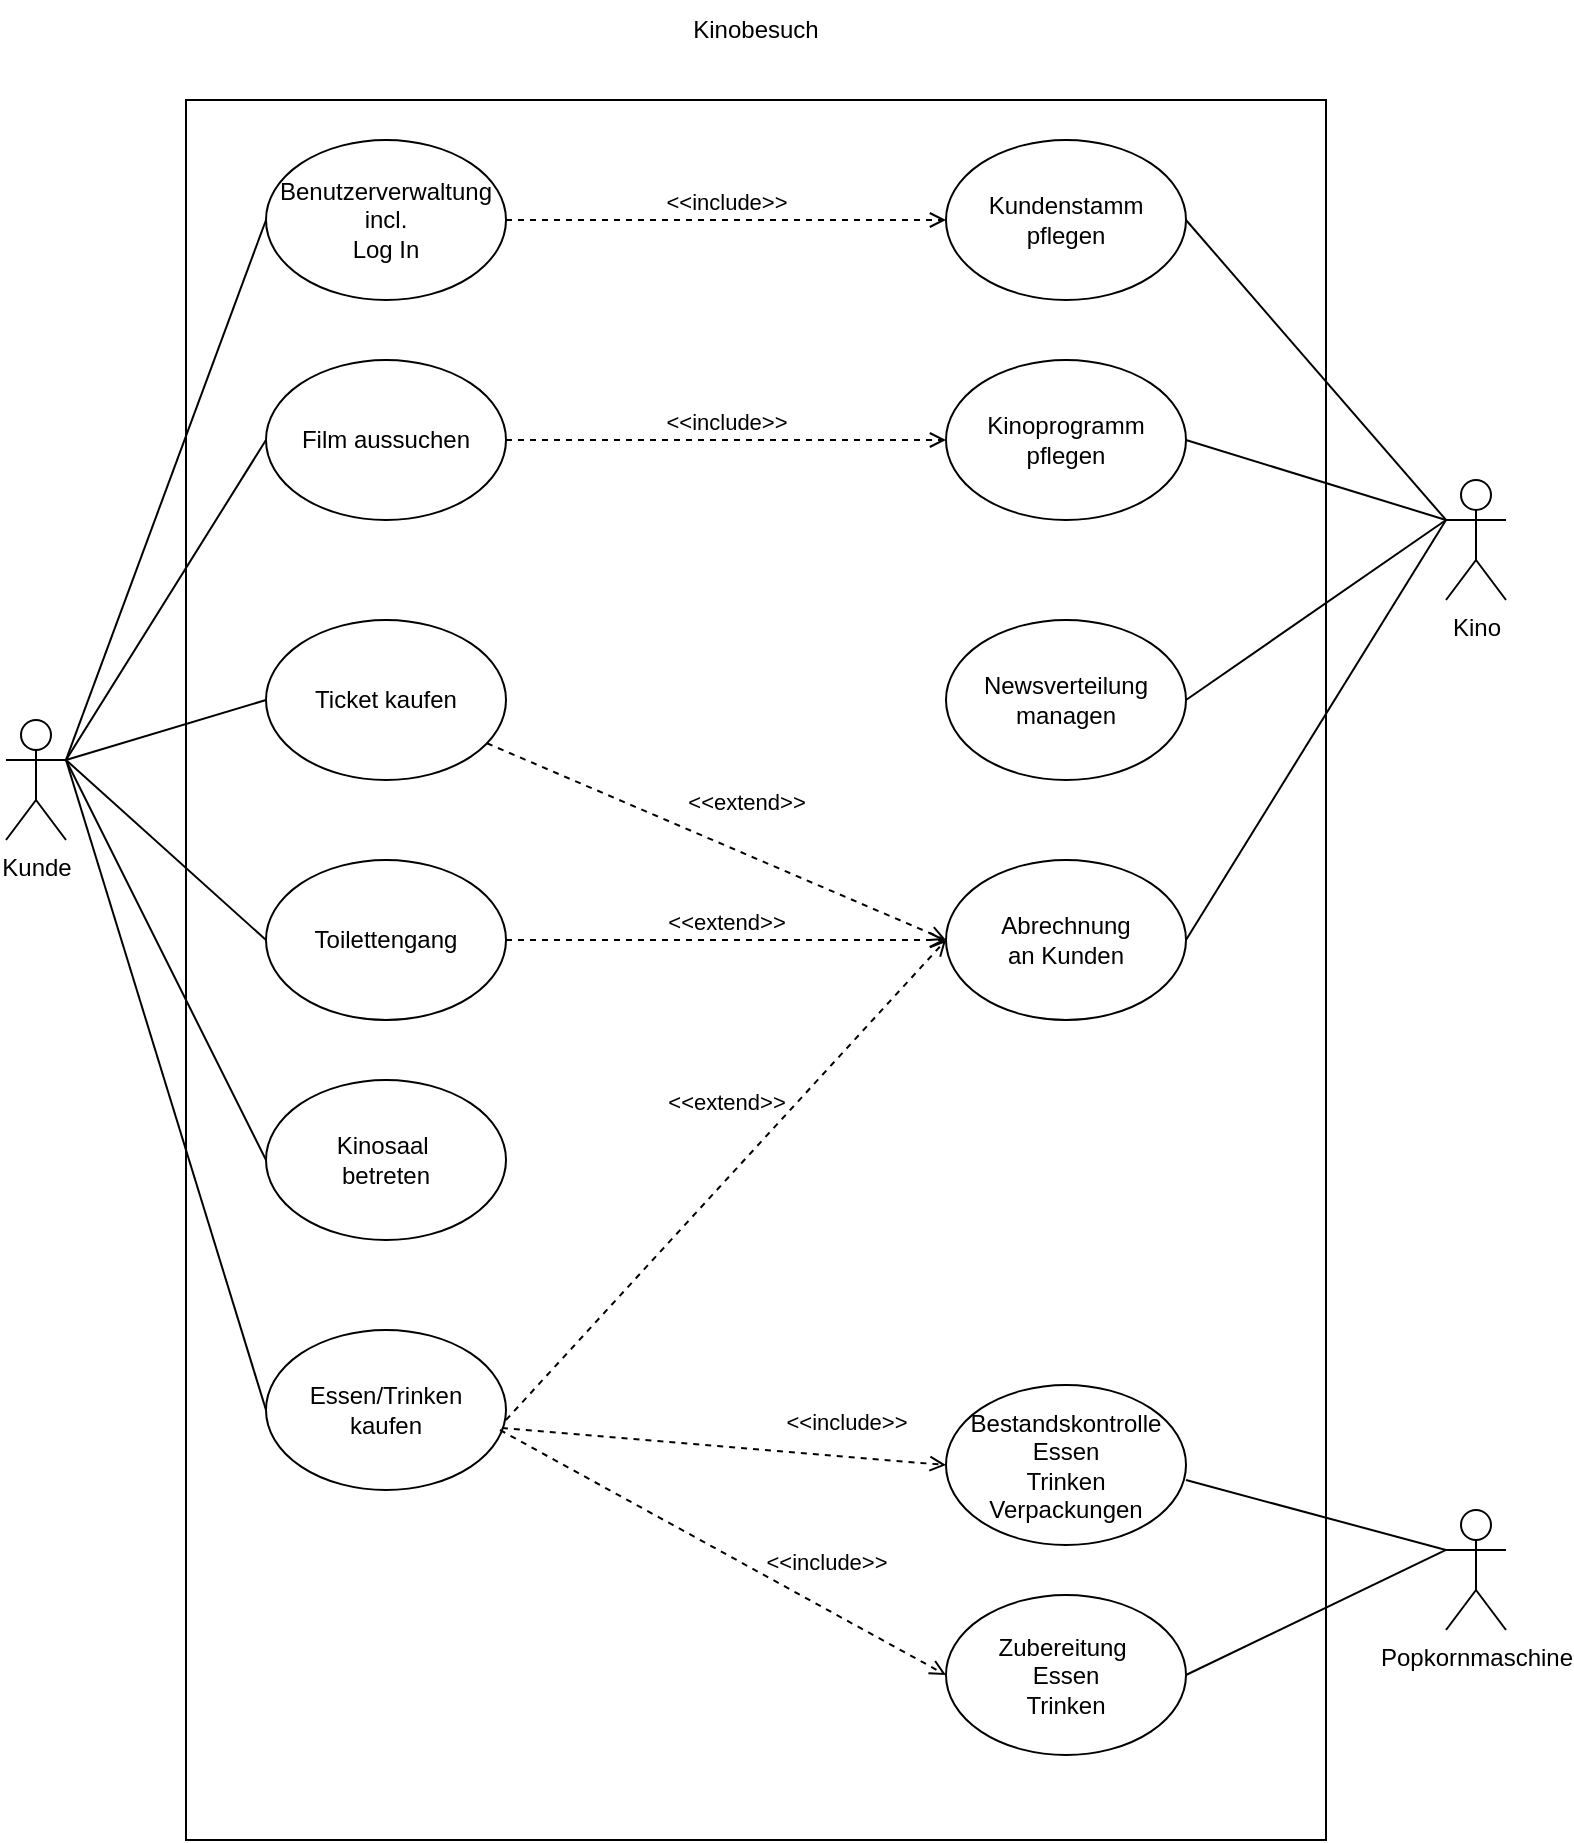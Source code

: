 <mxfile version="24.0.7" type="device">
  <diagram name="Seite-1" id="pG1i7imrexu9rzgJs3JK">
    <mxGraphModel dx="1434" dy="746" grid="1" gridSize="10" guides="1" tooltips="1" connect="1" arrows="1" fold="1" page="1" pageScale="1" pageWidth="827" pageHeight="1169" math="0" shadow="0">
      <root>
        <mxCell id="0" />
        <mxCell id="1" parent="0" />
        <mxCell id="DaeVsZV7c522DMW-jx14-17" value="" style="rounded=0;whiteSpace=wrap;html=1;" parent="1" vertex="1">
          <mxGeometry x="120" y="60" width="570" height="870" as="geometry" />
        </mxCell>
        <mxCell id="DaeVsZV7c522DMW-jx14-1" value="Kunde" style="shape=umlActor;verticalLabelPosition=bottom;verticalAlign=top;html=1;outlineConnect=0;" parent="1" vertex="1">
          <mxGeometry x="30" y="370" width="30" height="60" as="geometry" />
        </mxCell>
        <mxCell id="DaeVsZV7c522DMW-jx14-2" value="Kino" style="shape=umlActor;verticalLabelPosition=bottom;verticalAlign=top;html=1;outlineConnect=0;" parent="1" vertex="1">
          <mxGeometry x="750" y="250" width="30" height="60" as="geometry" />
        </mxCell>
        <mxCell id="DaeVsZV7c522DMW-jx14-3" value="Popkornmaschine" style="shape=umlActor;verticalLabelPosition=bottom;verticalAlign=top;html=1;outlineConnect=0;" parent="1" vertex="1">
          <mxGeometry x="750" y="765" width="30" height="60" as="geometry" />
        </mxCell>
        <mxCell id="DaeVsZV7c522DMW-jx14-6" value="Ticket kaufen" style="ellipse;whiteSpace=wrap;html=1;" parent="1" vertex="1">
          <mxGeometry x="160" y="320" width="120" height="80" as="geometry" />
        </mxCell>
        <mxCell id="DaeVsZV7c522DMW-jx14-7" value="Film aussuchen" style="ellipse;whiteSpace=wrap;html=1;" parent="1" vertex="1">
          <mxGeometry x="160" y="190" width="120" height="80" as="geometry" />
        </mxCell>
        <mxCell id="DaeVsZV7c522DMW-jx14-8" value="Toilettengang" style="ellipse;whiteSpace=wrap;html=1;" parent="1" vertex="1">
          <mxGeometry x="160" y="440" width="120" height="80" as="geometry" />
        </mxCell>
        <mxCell id="DaeVsZV7c522DMW-jx14-9" value="Kinosaal&amp;nbsp;&lt;br&gt;betreten" style="ellipse;whiteSpace=wrap;html=1;" parent="1" vertex="1">
          <mxGeometry x="160" y="550" width="120" height="80" as="geometry" />
        </mxCell>
        <mxCell id="DaeVsZV7c522DMW-jx14-10" value="Kinoprogramm&lt;br&gt;pflegen" style="ellipse;whiteSpace=wrap;html=1;" parent="1" vertex="1">
          <mxGeometry x="500" y="190" width="120" height="80" as="geometry" />
        </mxCell>
        <mxCell id="DaeVsZV7c522DMW-jx14-11" value="Kundenstamm pflegen" style="ellipse;whiteSpace=wrap;html=1;" parent="1" vertex="1">
          <mxGeometry x="500" y="80" width="120" height="80" as="geometry" />
        </mxCell>
        <mxCell id="DaeVsZV7c522DMW-jx14-12" value="Newsverteilung&lt;br&gt;managen" style="ellipse;whiteSpace=wrap;html=1;" parent="1" vertex="1">
          <mxGeometry x="500" y="320" width="120" height="80" as="geometry" />
        </mxCell>
        <mxCell id="DaeVsZV7c522DMW-jx14-13" value="Bestandskontrolle&lt;br&gt;Essen&lt;br&gt;Trinken&lt;br&gt;Verpackungen" style="ellipse;whiteSpace=wrap;html=1;" parent="1" vertex="1">
          <mxGeometry x="500" y="702.5" width="120" height="80" as="geometry" />
        </mxCell>
        <mxCell id="DaeVsZV7c522DMW-jx14-14" value="Zubereitung&amp;nbsp;&lt;br&gt;Essen&lt;br&gt;Trinken" style="ellipse;whiteSpace=wrap;html=1;" parent="1" vertex="1">
          <mxGeometry x="500" y="807.5" width="120" height="80" as="geometry" />
        </mxCell>
        <mxCell id="DaeVsZV7c522DMW-jx14-15" value="Essen/Trinken&lt;br&gt;kaufen" style="ellipse;whiteSpace=wrap;html=1;" parent="1" vertex="1">
          <mxGeometry x="160" y="675" width="120" height="80" as="geometry" />
        </mxCell>
        <mxCell id="DaeVsZV7c522DMW-jx14-16" value="Abrechnung&lt;br&gt;an Kunden" style="ellipse;whiteSpace=wrap;html=1;" parent="1" vertex="1">
          <mxGeometry x="500" y="440" width="120" height="80" as="geometry" />
        </mxCell>
        <mxCell id="DaeVsZV7c522DMW-jx14-18" value="Kinobesuch" style="text;html=1;align=center;verticalAlign=middle;whiteSpace=wrap;rounded=0;" parent="1" vertex="1">
          <mxGeometry x="375" y="10" width="60" height="30" as="geometry" />
        </mxCell>
        <mxCell id="DaeVsZV7c522DMW-jx14-19" value="Benutzerverwaltung&lt;br&gt;incl.&lt;br&gt;Log In" style="ellipse;whiteSpace=wrap;html=1;" parent="1" vertex="1">
          <mxGeometry x="160" y="80" width="120" height="80" as="geometry" />
        </mxCell>
        <mxCell id="DaeVsZV7c522DMW-jx14-20" value="&amp;lt;&amp;lt;include&amp;gt;&amp;gt;" style="html=1;verticalAlign=bottom;labelBackgroundColor=none;endArrow=open;endFill=0;dashed=1;rounded=0;exitX=0.983;exitY=0.613;exitDx=0;exitDy=0;exitPerimeter=0;entryX=0;entryY=0.5;entryDx=0;entryDy=0;" parent="1" source="DaeVsZV7c522DMW-jx14-15" target="DaeVsZV7c522DMW-jx14-13" edge="1">
          <mxGeometry x="0.543" y="8" width="160" relative="1" as="geometry">
            <mxPoint x="330" y="660" as="sourcePoint" />
            <mxPoint x="490" y="660" as="targetPoint" />
            <mxPoint as="offset" />
          </mxGeometry>
        </mxCell>
        <mxCell id="DaeVsZV7c522DMW-jx14-21" value="&amp;lt;&amp;lt;include&amp;gt;&amp;gt;" style="html=1;verticalAlign=bottom;labelBackgroundColor=none;endArrow=open;endFill=0;dashed=1;rounded=0;exitX=0.975;exitY=0.625;exitDx=0;exitDy=0;exitPerimeter=0;entryX=0;entryY=0.5;entryDx=0;entryDy=0;" parent="1" source="DaeVsZV7c522DMW-jx14-15" target="DaeVsZV7c522DMW-jx14-14" edge="1">
          <mxGeometry x="0.407" y="13" width="160" relative="1" as="geometry">
            <mxPoint x="330" y="660" as="sourcePoint" />
            <mxPoint x="490" y="660" as="targetPoint" />
            <mxPoint as="offset" />
          </mxGeometry>
        </mxCell>
        <mxCell id="DaeVsZV7c522DMW-jx14-22" value="&amp;lt;&amp;lt;include&amp;gt;&amp;gt;" style="html=1;verticalAlign=bottom;labelBackgroundColor=none;endArrow=open;endFill=0;dashed=1;rounded=0;exitX=1;exitY=0.5;exitDx=0;exitDy=0;entryX=0;entryY=0.5;entryDx=0;entryDy=0;" parent="1" source="DaeVsZV7c522DMW-jx14-19" target="DaeVsZV7c522DMW-jx14-11" edge="1">
          <mxGeometry width="160" relative="1" as="geometry">
            <mxPoint x="330" y="360" as="sourcePoint" />
            <mxPoint x="490" y="360" as="targetPoint" />
          </mxGeometry>
        </mxCell>
        <mxCell id="DaeVsZV7c522DMW-jx14-23" value="&amp;lt;&amp;lt;include&amp;gt;&amp;gt;" style="html=1;verticalAlign=bottom;labelBackgroundColor=none;endArrow=open;endFill=0;dashed=1;rounded=0;exitX=1;exitY=0.5;exitDx=0;exitDy=0;entryX=0;entryY=0.5;entryDx=0;entryDy=0;" parent="1" source="DaeVsZV7c522DMW-jx14-7" target="DaeVsZV7c522DMW-jx14-10" edge="1">
          <mxGeometry width="160" relative="1" as="geometry">
            <mxPoint x="330" y="360" as="sourcePoint" />
            <mxPoint x="490" y="360" as="targetPoint" />
          </mxGeometry>
        </mxCell>
        <mxCell id="DaeVsZV7c522DMW-jx14-27" value="" style="endArrow=none;html=1;rounded=0;exitX=1;exitY=0.333;exitDx=0;exitDy=0;exitPerimeter=0;entryX=0;entryY=0.5;entryDx=0;entryDy=0;" parent="1" source="DaeVsZV7c522DMW-jx14-1" target="DaeVsZV7c522DMW-jx14-19" edge="1">
          <mxGeometry width="50" height="50" relative="1" as="geometry">
            <mxPoint x="390" y="390" as="sourcePoint" />
            <mxPoint x="440" y="340" as="targetPoint" />
          </mxGeometry>
        </mxCell>
        <mxCell id="DaeVsZV7c522DMW-jx14-28" value="" style="endArrow=none;html=1;rounded=0;exitX=1;exitY=0.333;exitDx=0;exitDy=0;exitPerimeter=0;entryX=0;entryY=0.5;entryDx=0;entryDy=0;" parent="1" source="DaeVsZV7c522DMW-jx14-1" target="DaeVsZV7c522DMW-jx14-7" edge="1">
          <mxGeometry width="50" height="50" relative="1" as="geometry">
            <mxPoint x="390" y="390" as="sourcePoint" />
            <mxPoint x="440" y="340" as="targetPoint" />
          </mxGeometry>
        </mxCell>
        <mxCell id="DaeVsZV7c522DMW-jx14-29" value="" style="endArrow=none;html=1;rounded=0;exitX=1;exitY=0.333;exitDx=0;exitDy=0;exitPerimeter=0;entryX=0;entryY=0.5;entryDx=0;entryDy=0;" parent="1" source="DaeVsZV7c522DMW-jx14-1" target="DaeVsZV7c522DMW-jx14-6" edge="1">
          <mxGeometry width="50" height="50" relative="1" as="geometry">
            <mxPoint x="390" y="390" as="sourcePoint" />
            <mxPoint x="440" y="340" as="targetPoint" />
          </mxGeometry>
        </mxCell>
        <mxCell id="DaeVsZV7c522DMW-jx14-30" value="" style="endArrow=none;html=1;rounded=0;exitX=1;exitY=0.333;exitDx=0;exitDy=0;exitPerimeter=0;entryX=0;entryY=0.5;entryDx=0;entryDy=0;" parent="1" source="DaeVsZV7c522DMW-jx14-1" target="DaeVsZV7c522DMW-jx14-8" edge="1">
          <mxGeometry width="50" height="50" relative="1" as="geometry">
            <mxPoint x="390" y="390" as="sourcePoint" />
            <mxPoint x="440" y="340" as="targetPoint" />
          </mxGeometry>
        </mxCell>
        <mxCell id="DaeVsZV7c522DMW-jx14-31" value="" style="endArrow=none;html=1;rounded=0;exitX=1;exitY=0.333;exitDx=0;exitDy=0;exitPerimeter=0;entryX=0;entryY=0.5;entryDx=0;entryDy=0;" parent="1" source="DaeVsZV7c522DMW-jx14-1" target="DaeVsZV7c522DMW-jx14-9" edge="1">
          <mxGeometry width="50" height="50" relative="1" as="geometry">
            <mxPoint x="390" y="590" as="sourcePoint" />
            <mxPoint x="440" y="540" as="targetPoint" />
          </mxGeometry>
        </mxCell>
        <mxCell id="DaeVsZV7c522DMW-jx14-32" value="" style="endArrow=none;html=1;rounded=0;exitX=1;exitY=0.333;exitDx=0;exitDy=0;exitPerimeter=0;entryX=0;entryY=0.5;entryDx=0;entryDy=0;" parent="1" source="DaeVsZV7c522DMW-jx14-1" target="DaeVsZV7c522DMW-jx14-15" edge="1">
          <mxGeometry width="50" height="50" relative="1" as="geometry">
            <mxPoint x="390" y="590" as="sourcePoint" />
            <mxPoint x="440" y="540" as="targetPoint" />
          </mxGeometry>
        </mxCell>
        <mxCell id="DaeVsZV7c522DMW-jx14-33" value="" style="endArrow=none;html=1;rounded=0;entryX=0;entryY=0.333;entryDx=0;entryDy=0;entryPerimeter=0;exitX=1;exitY=0.5;exitDx=0;exitDy=0;" parent="1" source="DaeVsZV7c522DMW-jx14-11" target="DaeVsZV7c522DMW-jx14-2" edge="1">
          <mxGeometry width="50" height="50" relative="1" as="geometry">
            <mxPoint x="390" y="390" as="sourcePoint" />
            <mxPoint x="440" y="340" as="targetPoint" />
          </mxGeometry>
        </mxCell>
        <mxCell id="DaeVsZV7c522DMW-jx14-34" value="" style="endArrow=none;html=1;rounded=0;entryX=0;entryY=0.333;entryDx=0;entryDy=0;entryPerimeter=0;exitX=1;exitY=0.5;exitDx=0;exitDy=0;" parent="1" source="DaeVsZV7c522DMW-jx14-10" target="DaeVsZV7c522DMW-jx14-2" edge="1">
          <mxGeometry width="50" height="50" relative="1" as="geometry">
            <mxPoint x="390" y="390" as="sourcePoint" />
            <mxPoint x="440" y="340" as="targetPoint" />
          </mxGeometry>
        </mxCell>
        <mxCell id="DaeVsZV7c522DMW-jx14-35" value="" style="endArrow=none;html=1;rounded=0;entryX=0;entryY=0.333;entryDx=0;entryDy=0;entryPerimeter=0;exitX=1;exitY=0.5;exitDx=0;exitDy=0;" parent="1" source="DaeVsZV7c522DMW-jx14-12" target="DaeVsZV7c522DMW-jx14-2" edge="1">
          <mxGeometry width="50" height="50" relative="1" as="geometry">
            <mxPoint x="390" y="390" as="sourcePoint" />
            <mxPoint x="440" y="340" as="targetPoint" />
          </mxGeometry>
        </mxCell>
        <mxCell id="DaeVsZV7c522DMW-jx14-36" value="" style="endArrow=none;html=1;rounded=0;entryX=0;entryY=0.333;entryDx=0;entryDy=0;entryPerimeter=0;exitX=1;exitY=0.5;exitDx=0;exitDy=0;" parent="1" source="DaeVsZV7c522DMW-jx14-16" target="DaeVsZV7c522DMW-jx14-2" edge="1">
          <mxGeometry width="50" height="50" relative="1" as="geometry">
            <mxPoint x="390" y="390" as="sourcePoint" />
            <mxPoint x="440" y="340" as="targetPoint" />
          </mxGeometry>
        </mxCell>
        <mxCell id="DaeVsZV7c522DMW-jx14-37" value="" style="endArrow=none;html=1;rounded=0;entryX=0;entryY=0.333;entryDx=0;entryDy=0;entryPerimeter=0;exitX=1;exitY=0.594;exitDx=0;exitDy=0;exitPerimeter=0;" parent="1" source="DaeVsZV7c522DMW-jx14-13" target="DaeVsZV7c522DMW-jx14-3" edge="1">
          <mxGeometry width="50" height="50" relative="1" as="geometry">
            <mxPoint x="390" y="690" as="sourcePoint" />
            <mxPoint x="440" y="640" as="targetPoint" />
          </mxGeometry>
        </mxCell>
        <mxCell id="DaeVsZV7c522DMW-jx14-38" value="" style="endArrow=none;html=1;rounded=0;entryX=0;entryY=0.333;entryDx=0;entryDy=0;entryPerimeter=0;exitX=1;exitY=0.5;exitDx=0;exitDy=0;" parent="1" source="DaeVsZV7c522DMW-jx14-14" target="DaeVsZV7c522DMW-jx14-3" edge="1">
          <mxGeometry width="50" height="50" relative="1" as="geometry">
            <mxPoint x="390" y="690" as="sourcePoint" />
            <mxPoint x="440" y="640" as="targetPoint" />
          </mxGeometry>
        </mxCell>
        <mxCell id="vB2lylODuaCbJD-_-_bk-1" value="&amp;lt;&amp;lt;extend&amp;gt;&amp;gt;" style="html=1;verticalAlign=bottom;labelBackgroundColor=none;endArrow=open;endFill=0;dashed=1;rounded=0;entryX=0;entryY=0.5;entryDx=0;entryDy=0;" edge="1" parent="1" source="DaeVsZV7c522DMW-jx14-6" target="DaeVsZV7c522DMW-jx14-16">
          <mxGeometry x="0.075" y="16" width="160" relative="1" as="geometry">
            <mxPoint x="280" y="360" as="sourcePoint" />
            <mxPoint x="440" y="360" as="targetPoint" />
            <mxPoint as="offset" />
          </mxGeometry>
        </mxCell>
        <mxCell id="vB2lylODuaCbJD-_-_bk-2" value="&amp;lt;&amp;lt;extend&amp;gt;&amp;gt;" style="html=1;verticalAlign=bottom;labelBackgroundColor=none;endArrow=open;endFill=0;dashed=1;rounded=0;entryX=0;entryY=0.5;entryDx=0;entryDy=0;" edge="1" parent="1" target="DaeVsZV7c522DMW-jx14-16">
          <mxGeometry width="160" relative="1" as="geometry">
            <mxPoint x="280" y="480" as="sourcePoint" />
            <mxPoint x="440" y="480" as="targetPoint" />
          </mxGeometry>
        </mxCell>
        <mxCell id="vB2lylODuaCbJD-_-_bk-3" value="&amp;lt;&amp;lt;extend&amp;gt;&amp;gt;" style="html=1;verticalAlign=bottom;labelBackgroundColor=none;endArrow=open;endFill=0;dashed=1;rounded=0;" edge="1" parent="1">
          <mxGeometry x="0.136" y="20" width="160" relative="1" as="geometry">
            <mxPoint x="280" y="720" as="sourcePoint" />
            <mxPoint x="500" y="480" as="targetPoint" />
            <mxPoint as="offset" />
          </mxGeometry>
        </mxCell>
      </root>
    </mxGraphModel>
  </diagram>
</mxfile>
